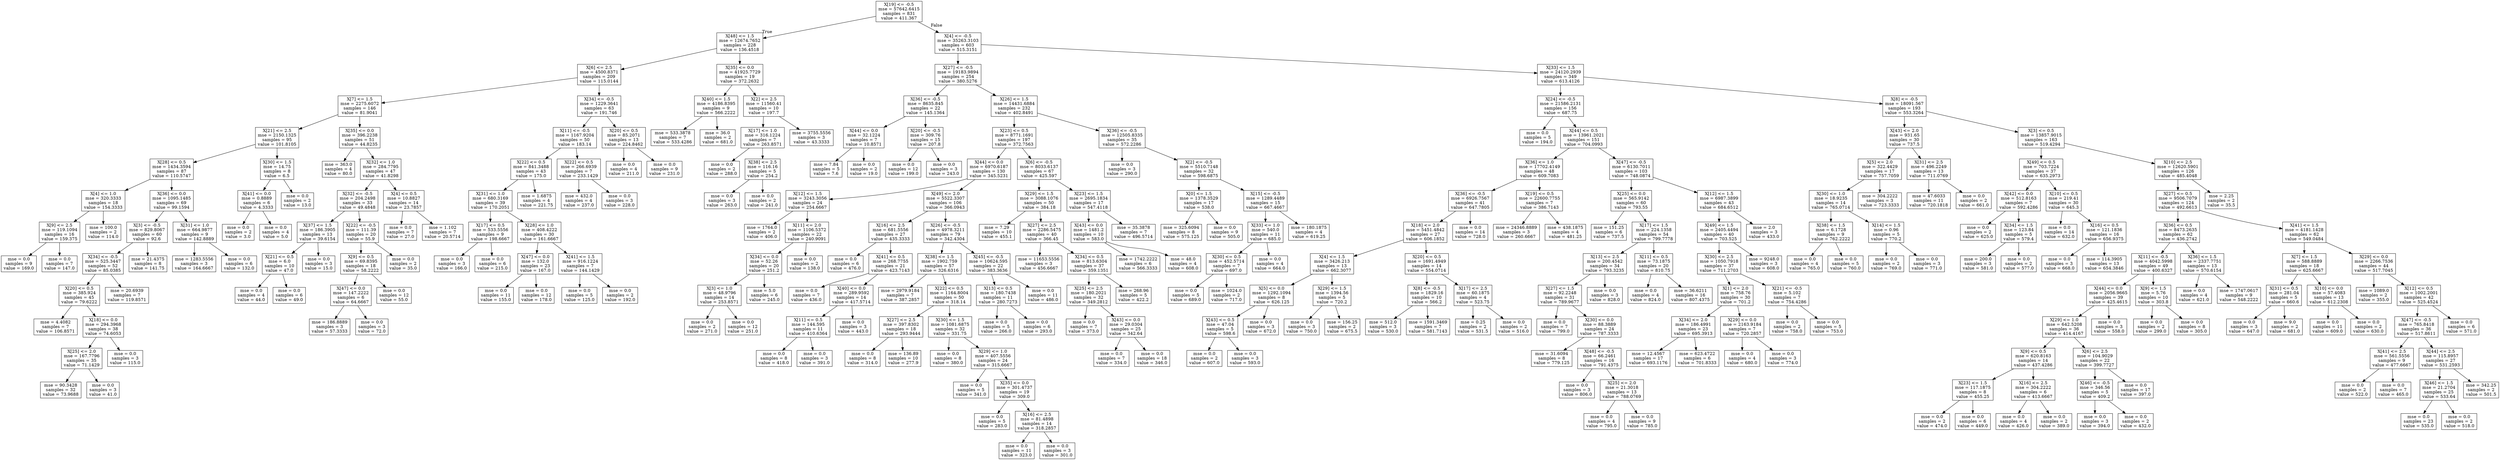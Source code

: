 digraph Tree {
node [shape=box] ;
0 [label="X[19] <= -0.5\nmse = 57642.6415\nsamples = 831\nvalue = 411.367"] ;
1 [label="X[48] <= 1.5\nmse = 12674.7652\nsamples = 228\nvalue = 136.4518"] ;
0 -> 1 [labeldistance=2.5, labelangle=45, headlabel="True"] ;
2 [label="X[6] <= 2.5\nmse = 4500.8371\nsamples = 209\nvalue = 115.0144"] ;
1 -> 2 ;
3 [label="X[7] <= 1.5\nmse = 2275.6072\nsamples = 146\nvalue = 81.9041"] ;
2 -> 3 ;
4 [label="X[21] <= 2.5\nmse = 2150.1325\nsamples = 95\nvalue = 101.8105"] ;
3 -> 4 ;
5 [label="X[28] <= 0.5\nmse = 1434.3594\nsamples = 87\nvalue = 110.5747"] ;
4 -> 5 ;
6 [label="X[4] <= 1.0\nmse = 320.3333\nsamples = 18\nvalue = 154.3333"] ;
5 -> 6 ;
7 [label="X[9] <= 2.5\nmse = 119.1094\nsamples = 16\nvalue = 159.375"] ;
6 -> 7 ;
8 [label="mse = 0.0\nsamples = 9\nvalue = 169.0"] ;
7 -> 8 ;
9 [label="mse = 0.0\nsamples = 7\nvalue = 147.0"] ;
7 -> 9 ;
10 [label="mse = 100.0\nsamples = 2\nvalue = 114.0"] ;
6 -> 10 ;
11 [label="X[36] <= 0.0\nmse = 1095.1485\nsamples = 69\nvalue = 99.1594"] ;
5 -> 11 ;
12 [label="X[3] <= -0.5\nmse = 829.8067\nsamples = 60\nvalue = 92.6"] ;
11 -> 12 ;
13 [label="X[34] <= -0.5\nmse = 525.3447\nsamples = 52\nvalue = 85.0385"] ;
12 -> 13 ;
14 [label="X[20] <= 0.5\nmse = 385.924\nsamples = 45\nvalue = 79.6222"] ;
13 -> 14 ;
15 [label="mse = 4.4082\nsamples = 7\nvalue = 106.8571"] ;
14 -> 15 ;
16 [label="X[18] <= 0.0\nmse = 294.3968\nsamples = 38\nvalue = 74.6053"] ;
14 -> 16 ;
17 [label="X[25] <= 2.0\nmse = 167.7796\nsamples = 35\nvalue = 71.1429"] ;
16 -> 17 ;
18 [label="mse = 90.3428\nsamples = 32\nvalue = 73.9688"] ;
17 -> 18 ;
19 [label="mse = 0.0\nsamples = 3\nvalue = 41.0"] ;
17 -> 19 ;
20 [label="mse = 0.0\nsamples = 3\nvalue = 115.0"] ;
16 -> 20 ;
21 [label="mse = 20.6939\nsamples = 7\nvalue = 119.8571"] ;
13 -> 21 ;
22 [label="mse = 21.4375\nsamples = 8\nvalue = 141.75"] ;
12 -> 22 ;
23 [label="X[31] <= 1.0\nmse = 664.9877\nsamples = 9\nvalue = 142.8889"] ;
11 -> 23 ;
24 [label="mse = 1283.5556\nsamples = 3\nvalue = 164.6667"] ;
23 -> 24 ;
25 [label="mse = 0.0\nsamples = 6\nvalue = 132.0"] ;
23 -> 25 ;
26 [label="X[30] <= 1.5\nmse = 14.75\nsamples = 8\nvalue = 6.5"] ;
4 -> 26 ;
27 [label="X[41] <= 0.0\nmse = 0.8889\nsamples = 6\nvalue = 4.3333"] ;
26 -> 27 ;
28 [label="mse = 0.0\nsamples = 2\nvalue = 3.0"] ;
27 -> 28 ;
29 [label="mse = 0.0\nsamples = 4\nvalue = 5.0"] ;
27 -> 29 ;
30 [label="mse = 0.0\nsamples = 2\nvalue = 13.0"] ;
26 -> 30 ;
31 [label="X[35] <= 0.0\nmse = 396.2238\nsamples = 51\nvalue = 44.8235"] ;
3 -> 31 ;
32 [label="mse = 363.0\nsamples = 4\nvalue = 80.0"] ;
31 -> 32 ;
33 [label="X[32] <= 1.0\nmse = 284.7795\nsamples = 47\nvalue = 41.8298"] ;
31 -> 33 ;
34 [label="X[32] <= -0.5\nmse = 204.2498\nsamples = 33\nvalue = 49.4848"] ;
33 -> 34 ;
35 [label="X[37] <= 1.5\nmse = 186.3905\nsamples = 13\nvalue = 39.6154"] ;
34 -> 35 ;
36 [label="X[21] <= 0.5\nmse = 6.0\nsamples = 10\nvalue = 47.0"] ;
35 -> 36 ;
37 [label="mse = 0.0\nsamples = 4\nvalue = 44.0"] ;
36 -> 37 ;
38 [label="mse = 0.0\nsamples = 6\nvalue = 49.0"] ;
36 -> 38 ;
39 [label="mse = 0.0\nsamples = 3\nvalue = 15.0"] ;
35 -> 39 ;
40 [label="X[22] <= -0.5\nmse = 111.39\nsamples = 20\nvalue = 55.9"] ;
34 -> 40 ;
41 [label="X[9] <= 0.5\nmse = 69.8395\nsamples = 18\nvalue = 58.2222"] ;
40 -> 41 ;
42 [label="X[47] <= 0.0\nmse = 147.2222\nsamples = 6\nvalue = 64.6667"] ;
41 -> 42 ;
43 [label="mse = 186.8889\nsamples = 3\nvalue = 57.3333"] ;
42 -> 43 ;
44 [label="mse = 0.0\nsamples = 3\nvalue = 72.0"] ;
42 -> 44 ;
45 [label="mse = 0.0\nsamples = 12\nvalue = 55.0"] ;
41 -> 45 ;
46 [label="mse = 0.0\nsamples = 2\nvalue = 35.0"] ;
40 -> 46 ;
47 [label="X[4] <= 0.5\nmse = 10.8827\nsamples = 14\nvalue = 23.7857"] ;
33 -> 47 ;
48 [label="mse = 0.0\nsamples = 7\nvalue = 27.0"] ;
47 -> 48 ;
49 [label="mse = 1.102\nsamples = 7\nvalue = 20.5714"] ;
47 -> 49 ;
50 [label="X[34] <= -0.5\nmse = 1229.3641\nsamples = 63\nvalue = 191.746"] ;
2 -> 50 ;
51 [label="X[11] <= -0.5\nmse = 1167.9204\nsamples = 50\nvalue = 183.14"] ;
50 -> 51 ;
52 [label="X[22] <= 0.5\nmse = 841.3488\nsamples = 43\nvalue = 175.0"] ;
51 -> 52 ;
53 [label="X[31] <= 1.0\nmse = 680.3169\nsamples = 39\nvalue = 170.2051"] ;
52 -> 53 ;
54 [label="X[17] <= 0.5\nmse = 533.5556\nsamples = 9\nvalue = 198.6667"] ;
53 -> 54 ;
55 [label="mse = 0.0\nsamples = 3\nvalue = 166.0"] ;
54 -> 55 ;
56 [label="mse = 0.0\nsamples = 6\nvalue = 215.0"] ;
54 -> 56 ;
57 [label="X[28] <= 1.0\nmse = 408.4222\nsamples = 30\nvalue = 161.6667"] ;
53 -> 57 ;
58 [label="X[47] <= 0.0\nmse = 132.0\nsamples = 23\nvalue = 167.0"] ;
57 -> 58 ;
59 [label="mse = 0.0\nsamples = 11\nvalue = 155.0"] ;
58 -> 59 ;
60 [label="mse = 0.0\nsamples = 12\nvalue = 178.0"] ;
58 -> 60 ;
61 [label="X[41] <= 1.5\nmse = 916.1224\nsamples = 7\nvalue = 144.1429"] ;
57 -> 61 ;
62 [label="mse = 0.0\nsamples = 5\nvalue = 125.0"] ;
61 -> 62 ;
63 [label="mse = 0.0\nsamples = 2\nvalue = 192.0"] ;
61 -> 63 ;
64 [label="mse = 1.6875\nsamples = 4\nvalue = 221.75"] ;
52 -> 64 ;
65 [label="X[22] <= 0.5\nmse = 266.6939\nsamples = 7\nvalue = 233.1429"] ;
51 -> 65 ;
66 [label="mse = 432.0\nsamples = 4\nvalue = 237.0"] ;
65 -> 66 ;
67 [label="mse = 0.0\nsamples = 3\nvalue = 228.0"] ;
65 -> 67 ;
68 [label="X[20] <= 0.5\nmse = 85.2071\nsamples = 13\nvalue = 224.8462"] ;
50 -> 68 ;
69 [label="mse = 0.0\nsamples = 4\nvalue = 211.0"] ;
68 -> 69 ;
70 [label="mse = 0.0\nsamples = 9\nvalue = 231.0"] ;
68 -> 70 ;
71 [label="X[35] <= 0.0\nmse = 41925.7729\nsamples = 19\nvalue = 372.2632"] ;
1 -> 71 ;
72 [label="X[40] <= 1.5\nmse = 4186.8395\nsamples = 9\nvalue = 566.2222"] ;
71 -> 72 ;
73 [label="mse = 533.3878\nsamples = 7\nvalue = 533.4286"] ;
72 -> 73 ;
74 [label="mse = 36.0\nsamples = 2\nvalue = 681.0"] ;
72 -> 74 ;
75 [label="X[2] <= 2.5\nmse = 11560.41\nsamples = 10\nvalue = 197.7"] ;
71 -> 75 ;
76 [label="X[17] <= 1.0\nmse = 316.1224\nsamples = 7\nvalue = 263.8571"] ;
75 -> 76 ;
77 [label="mse = 0.0\nsamples = 2\nvalue = 288.0"] ;
76 -> 77 ;
78 [label="X[38] <= 2.5\nmse = 116.16\nsamples = 5\nvalue = 254.2"] ;
76 -> 78 ;
79 [label="mse = 0.0\nsamples = 3\nvalue = 263.0"] ;
78 -> 79 ;
80 [label="mse = 0.0\nsamples = 2\nvalue = 241.0"] ;
78 -> 80 ;
81 [label="mse = 3755.5556\nsamples = 3\nvalue = 43.3333"] ;
75 -> 81 ;
82 [label="X[4] <= -0.5\nmse = 35263.3103\nsamples = 603\nvalue = 515.3151"] ;
0 -> 82 [labeldistance=2.5, labelangle=-45, headlabel="False"] ;
83 [label="X[27] <= -0.5\nmse = 19183.9894\nsamples = 254\nvalue = 380.5276"] ;
82 -> 83 ;
84 [label="X[36] <= -0.5\nmse = 8635.845\nsamples = 22\nvalue = 145.1364"] ;
83 -> 84 ;
85 [label="X[44] <= 0.0\nmse = 32.1224\nsamples = 7\nvalue = 10.8571"] ;
84 -> 85 ;
86 [label="mse = 7.84\nsamples = 5\nvalue = 7.6"] ;
85 -> 86 ;
87 [label="mse = 0.0\nsamples = 2\nvalue = 19.0"] ;
85 -> 87 ;
88 [label="X[20] <= -0.5\nmse = 309.76\nsamples = 15\nvalue = 207.8"] ;
84 -> 88 ;
89 [label="mse = 0.0\nsamples = 12\nvalue = 199.0"] ;
88 -> 89 ;
90 [label="mse = 0.0\nsamples = 3\nvalue = 243.0"] ;
88 -> 90 ;
91 [label="X[26] <= 1.5\nmse = 14431.6884\nsamples = 232\nvalue = 402.8491"] ;
83 -> 91 ;
92 [label="X[23] <= 0.5\nmse = 8771.1691\nsamples = 197\nvalue = 372.7563"] ;
91 -> 92 ;
93 [label="X[44] <= 0.0\nmse = 6970.6187\nsamples = 130\nvalue = 345.5231"] ;
92 -> 93 ;
94 [label="X[12] <= 1.5\nmse = 3243.3056\nsamples = 24\nvalue = 254.6667"] ;
93 -> 94 ;
95 [label="mse = 1764.0\nsamples = 2\nvalue = 406.0"] ;
94 -> 95 ;
96 [label="X[11] <= 2.0\nmse = 1106.5372\nsamples = 22\nvalue = 240.9091"] ;
94 -> 96 ;
97 [label="X[34] <= 0.0\nmse = 52.26\nsamples = 20\nvalue = 251.2"] ;
96 -> 97 ;
98 [label="X[3] <= 1.0\nmse = 48.9796\nsamples = 14\nvalue = 253.8571"] ;
97 -> 98 ;
99 [label="mse = 0.0\nsamples = 2\nvalue = 271.0"] ;
98 -> 99 ;
100 [label="mse = 0.0\nsamples = 12\nvalue = 251.0"] ;
98 -> 100 ;
101 [label="mse = 5.0\nsamples = 6\nvalue = 245.0"] ;
97 -> 101 ;
102 [label="mse = 0.0\nsamples = 2\nvalue = 138.0"] ;
96 -> 102 ;
103 [label="X[49] <= 2.0\nmse = 5522.3307\nsamples = 106\nvalue = 366.0943"] ;
93 -> 103 ;
104 [label="X[16] <= 2.5\nmse = 681.5556\nsamples = 27\nvalue = 435.3333"] ;
103 -> 104 ;
105 [label="mse = 0.0\nsamples = 6\nvalue = 476.0"] ;
104 -> 105 ;
106 [label="X[41] <= 0.5\nmse = 268.7755\nsamples = 21\nvalue = 423.7143"] ;
104 -> 106 ;
107 [label="mse = 0.0\nsamples = 7\nvalue = 436.0"] ;
106 -> 107 ;
108 [label="X[40] <= 0.0\nmse = 289.9592\nsamples = 14\nvalue = 417.5714"] ;
106 -> 108 ;
109 [label="X[11] <= 0.5\nmse = 144.595\nsamples = 11\nvalue = 410.6364"] ;
108 -> 109 ;
110 [label="mse = 0.0\nsamples = 8\nvalue = 418.0"] ;
109 -> 110 ;
111 [label="mse = 0.0\nsamples = 3\nvalue = 391.0"] ;
109 -> 111 ;
112 [label="mse = 0.0\nsamples = 3\nvalue = 443.0"] ;
108 -> 112 ;
113 [label="X[26] <= -0.5\nmse = 4978.3211\nsamples = 79\nvalue = 342.4304"] ;
103 -> 113 ;
114 [label="X[38] <= 1.5\nmse = 1902.759\nsamples = 57\nvalue = 326.6316"] ;
113 -> 114 ;
115 [label="mse = 2979.9184\nsamples = 7\nvalue = 387.2857"] ;
114 -> 115 ;
116 [label="X[22] <= 0.5\nmse = 1164.8004\nsamples = 50\nvalue = 318.14"] ;
114 -> 116 ;
117 [label="X[27] <= 2.5\nmse = 397.8302\nsamples = 18\nvalue = 293.9444"] ;
116 -> 117 ;
118 [label="mse = 0.0\nsamples = 8\nvalue = 314.0"] ;
117 -> 118 ;
119 [label="mse = 136.89\nsamples = 10\nvalue = 277.9"] ;
117 -> 119 ;
120 [label="X[30] <= 1.5\nmse = 1081.6875\nsamples = 32\nvalue = 331.75"] ;
116 -> 120 ;
121 [label="mse = 0.0\nsamples = 8\nvalue = 380.0"] ;
120 -> 121 ;
122 [label="X[29] <= 1.0\nmse = 407.5556\nsamples = 24\nvalue = 315.6667"] ;
120 -> 122 ;
123 [label="mse = 0.0\nsamples = 5\nvalue = 341.0"] ;
122 -> 123 ;
124 [label="X[35] <= 0.0\nmse = 301.4737\nsamples = 19\nvalue = 309.0"] ;
122 -> 124 ;
125 [label="mse = 0.0\nsamples = 5\nvalue = 283.0"] ;
124 -> 125 ;
126 [label="X[16] <= 2.5\nmse = 81.4898\nsamples = 14\nvalue = 318.2857"] ;
124 -> 126 ;
127 [label="mse = 0.0\nsamples = 11\nvalue = 323.0"] ;
126 -> 127 ;
128 [label="mse = 0.0\nsamples = 3\nvalue = 301.0"] ;
126 -> 128 ;
129 [label="X[45] <= -0.5\nmse = 10624.595\nsamples = 22\nvalue = 383.3636"] ;
113 -> 129 ;
130 [label="X[13] <= 0.5\nmse = 180.7438\nsamples = 11\nvalue = 280.7273"] ;
129 -> 130 ;
131 [label="mse = 0.0\nsamples = 5\nvalue = 266.0"] ;
130 -> 131 ;
132 [label="mse = 0.0\nsamples = 6\nvalue = 293.0"] ;
130 -> 132 ;
133 [label="mse = 0.0\nsamples = 11\nvalue = 486.0"] ;
129 -> 133 ;
134 [label="X[6] <= -0.5\nmse = 8033.6137\nsamples = 67\nvalue = 425.597"] ;
92 -> 134 ;
135 [label="X[29] <= 1.5\nmse = 3088.1076\nsamples = 50\nvalue = 384.18"] ;
134 -> 135 ;
136 [label="mse = 7.29\nsamples = 10\nvalue = 455.1"] ;
135 -> 136 ;
137 [label="X[27] <= 2.5\nmse = 2286.5475\nsamples = 40\nvalue = 366.45"] ;
135 -> 137 ;
138 [label="mse = 11653.5556\nsamples = 3\nvalue = 456.6667"] ;
137 -> 138 ;
139 [label="X[34] <= 0.5\nmse = 813.6304\nsamples = 37\nvalue = 359.1351"] ;
137 -> 139 ;
140 [label="X[25] <= 2.5\nmse = 180.2021\nsamples = 32\nvalue = 349.2812"] ;
139 -> 140 ;
141 [label="mse = 0.0\nsamples = 7\nvalue = 373.0"] ;
140 -> 141 ;
142 [label="X[43] <= 0.0\nmse = 29.0304\nsamples = 25\nvalue = 342.64"] ;
140 -> 142 ;
143 [label="mse = 0.0\nsamples = 7\nvalue = 334.0"] ;
142 -> 143 ;
144 [label="mse = 0.0\nsamples = 18\nvalue = 346.0"] ;
142 -> 144 ;
145 [label="mse = 268.96\nsamples = 5\nvalue = 422.2"] ;
139 -> 145 ;
146 [label="X[23] <= 1.5\nmse = 2695.1834\nsamples = 17\nvalue = 547.4118"] ;
134 -> 146 ;
147 [label="X[43] <= 0.0\nmse = 1481.2\nsamples = 10\nvalue = 583.0"] ;
146 -> 147 ;
148 [label="mse = 1742.2222\nsamples = 6\nvalue = 566.3333"] ;
147 -> 148 ;
149 [label="mse = 48.0\nsamples = 4\nvalue = 608.0"] ;
147 -> 149 ;
150 [label="mse = 35.3878\nsamples = 7\nvalue = 496.5714"] ;
146 -> 150 ;
151 [label="X[36] <= -0.5\nmse = 12505.8335\nsamples = 35\nvalue = 572.2286"] ;
91 -> 151 ;
152 [label="mse = 0.0\nsamples = 3\nvalue = 290.0"] ;
151 -> 152 ;
153 [label="X[2] <= -0.5\nmse = 5510.7148\nsamples = 32\nvalue = 598.6875"] ;
151 -> 153 ;
154 [label="X[0] <= 1.5\nmse = 1378.3529\nsamples = 17\nvalue = 538.0"] ;
153 -> 154 ;
155 [label="mse = 325.6094\nsamples = 8\nvalue = 575.125"] ;
154 -> 155 ;
156 [label="mse = 0.0\nsamples = 9\nvalue = 505.0"] ;
154 -> 156 ;
157 [label="X[15] <= -0.5\nmse = 1289.4489\nsamples = 15\nvalue = 667.4667"] ;
153 -> 157 ;
158 [label="X[33] <= 1.0\nmse = 540.0\nsamples = 11\nvalue = 685.0"] ;
157 -> 158 ;
159 [label="X[30] <= 0.5\nmse = 452.5714\nsamples = 7\nvalue = 697.0"] ;
158 -> 159 ;
160 [label="mse = 0.0\nsamples = 5\nvalue = 689.0"] ;
159 -> 160 ;
161 [label="mse = 1024.0\nsamples = 2\nvalue = 717.0"] ;
159 -> 161 ;
162 [label="mse = 0.0\nsamples = 4\nvalue = 664.0"] ;
158 -> 162 ;
163 [label="mse = 180.1875\nsamples = 4\nvalue = 619.25"] ;
157 -> 163 ;
164 [label="X[33] <= 1.5\nmse = 24120.2939\nsamples = 349\nvalue = 613.4126"] ;
82 -> 164 ;
165 [label="X[24] <= -0.5\nmse = 21586.2131\nsamples = 156\nvalue = 687.75"] ;
164 -> 165 ;
166 [label="mse = 0.0\nsamples = 5\nvalue = 194.0"] ;
165 -> 166 ;
167 [label="X[44] <= 0.5\nmse = 13961.2021\nsamples = 151\nvalue = 704.0993"] ;
165 -> 167 ;
168 [label="X[36] <= 1.0\nmse = 17702.4149\nsamples = 48\nvalue = 609.7083"] ;
167 -> 168 ;
169 [label="X[36] <= -0.5\nmse = 6926.7567\nsamples = 41\nvalue = 647.7805"] ;
168 -> 169 ;
170 [label="X[18] <= 2.0\nmse = 5451.4842\nsamples = 27\nvalue = 606.1852"] ;
169 -> 170 ;
171 [label="X[4] <= 1.5\nmse = 3426.213\nsamples = 13\nvalue = 662.3077"] ;
170 -> 171 ;
172 [label="X[5] <= 0.0\nmse = 1292.1094\nsamples = 8\nvalue = 626.125"] ;
171 -> 172 ;
173 [label="X[43] <= 0.5\nmse = 47.04\nsamples = 5\nvalue = 598.6"] ;
172 -> 173 ;
174 [label="mse = 0.0\nsamples = 2\nvalue = 607.0"] ;
173 -> 174 ;
175 [label="mse = 0.0\nsamples = 3\nvalue = 593.0"] ;
173 -> 175 ;
176 [label="mse = 0.0\nsamples = 3\nvalue = 672.0"] ;
172 -> 176 ;
177 [label="X[29] <= 1.5\nmse = 1394.56\nsamples = 5\nvalue = 720.2"] ;
171 -> 177 ;
178 [label="mse = 0.0\nsamples = 3\nvalue = 750.0"] ;
177 -> 178 ;
179 [label="mse = 156.25\nsamples = 2\nvalue = 675.5"] ;
177 -> 179 ;
180 [label="X[20] <= 0.5\nmse = 1691.4949\nsamples = 14\nvalue = 554.0714"] ;
170 -> 180 ;
181 [label="X[8] <= -0.5\nmse = 1829.16\nsamples = 10\nvalue = 566.2"] ;
180 -> 181 ;
182 [label="mse = 512.0\nsamples = 3\nvalue = 530.0"] ;
181 -> 182 ;
183 [label="mse = 1591.3469\nsamples = 7\nvalue = 581.7143"] ;
181 -> 183 ;
184 [label="X[17] <= 2.5\nmse = 60.1875\nsamples = 4\nvalue = 523.75"] ;
180 -> 184 ;
185 [label="mse = 0.25\nsamples = 2\nvalue = 531.5"] ;
184 -> 185 ;
186 [label="mse = 0.0\nsamples = 2\nvalue = 516.0"] ;
184 -> 186 ;
187 [label="mse = 0.0\nsamples = 14\nvalue = 728.0"] ;
169 -> 187 ;
188 [label="X[19] <= 0.5\nmse = 22600.7755\nsamples = 7\nvalue = 386.7143"] ;
168 -> 188 ;
189 [label="mse = 24346.8889\nsamples = 3\nvalue = 260.6667"] ;
188 -> 189 ;
190 [label="mse = 438.1875\nsamples = 4\nvalue = 481.25"] ;
188 -> 190 ;
191 [label="X[47] <= -0.5\nmse = 6130.7011\nsamples = 103\nvalue = 748.0874"] ;
167 -> 191 ;
192 [label="X[25] <= 0.0\nmse = 565.9142\nsamples = 60\nvalue = 793.55"] ;
191 -> 192 ;
193 [label="mse = 151.25\nsamples = 6\nvalue = 737.5"] ;
192 -> 193 ;
194 [label="X[17] <= 1.5\nmse = 224.1358\nsamples = 54\nvalue = 799.7778"] ;
192 -> 194 ;
195 [label="X[13] <= 2.5\nmse = 200.4542\nsamples = 34\nvalue = 793.3235"] ;
194 -> 195 ;
196 [label="X[27] <= 1.5\nmse = 92.2248\nsamples = 31\nvalue = 789.9677"] ;
195 -> 196 ;
197 [label="mse = 0.0\nsamples = 7\nvalue = 799.0"] ;
196 -> 197 ;
198 [label="X[30] <= 0.0\nmse = 88.3889\nsamples = 24\nvalue = 787.3333"] ;
196 -> 198 ;
199 [label="mse = 31.6094\nsamples = 8\nvalue = 779.125"] ;
198 -> 199 ;
200 [label="X[48] <= -0.5\nmse = 66.2461\nsamples = 16\nvalue = 791.4375"] ;
198 -> 200 ;
201 [label="mse = 0.0\nsamples = 3\nvalue = 806.0"] ;
200 -> 201 ;
202 [label="X[25] <= 2.0\nmse = 21.3018\nsamples = 13\nvalue = 788.0769"] ;
200 -> 202 ;
203 [label="mse = 0.0\nsamples = 4\nvalue = 795.0"] ;
202 -> 203 ;
204 [label="mse = 0.0\nsamples = 9\nvalue = 785.0"] ;
202 -> 204 ;
205 [label="mse = 0.0\nsamples = 3\nvalue = 828.0"] ;
195 -> 205 ;
206 [label="X[11] <= 0.5\nmse = 73.1875\nsamples = 20\nvalue = 810.75"] ;
194 -> 206 ;
207 [label="mse = 0.0\nsamples = 4\nvalue = 824.0"] ;
206 -> 207 ;
208 [label="mse = 36.6211\nsamples = 16\nvalue = 807.4375"] ;
206 -> 208 ;
209 [label="X[12] <= 1.5\nmse = 6987.3899\nsamples = 43\nvalue = 684.6512"] ;
191 -> 209 ;
210 [label="X[49] <= 1.5\nmse = 2405.4494\nsamples = 40\nvalue = 703.525"] ;
209 -> 210 ;
211 [label="X[30] <= 2.5\nmse = 1050.7918\nsamples = 37\nvalue = 711.2703"] ;
210 -> 211 ;
212 [label="X[1] <= 2.0\nmse = 758.76\nsamples = 30\nvalue = 701.2"] ;
211 -> 212 ;
213 [label="X[34] <= 2.0\nmse = 186.4991\nsamples = 23\nvalue = 695.3913"] ;
212 -> 213 ;
214 [label="mse = 12.4567\nsamples = 17\nvalue = 693.1176"] ;
213 -> 214 ;
215 [label="mse = 623.4722\nsamples = 6\nvalue = 701.8333"] ;
213 -> 215 ;
216 [label="X[29] <= 0.0\nmse = 2163.9184\nsamples = 7\nvalue = 720.2857"] ;
212 -> 216 ;
217 [label="mse = 0.0\nsamples = 4\nvalue = 680.0"] ;
216 -> 217 ;
218 [label="mse = 0.0\nsamples = 3\nvalue = 774.0"] ;
216 -> 218 ;
219 [label="X[21] <= -0.5\nmse = 5.102\nsamples = 7\nvalue = 754.4286"] ;
211 -> 219 ;
220 [label="mse = 0.0\nsamples = 2\nvalue = 758.0"] ;
219 -> 220 ;
221 [label="mse = 0.0\nsamples = 5\nvalue = 753.0"] ;
219 -> 221 ;
222 [label="mse = 9248.0\nsamples = 3\nvalue = 608.0"] ;
210 -> 222 ;
223 [label="mse = 2.0\nsamples = 3\nvalue = 433.0"] ;
209 -> 223 ;
224 [label="X[8] <= -0.5\nmse = 18091.567\nsamples = 193\nvalue = 553.3264"] ;
164 -> 224 ;
225 [label="X[43] <= 2.0\nmse = 931.65\nsamples = 30\nvalue = 737.5"] ;
224 -> 225 ;
226 [label="X[5] <= 2.0\nmse = 322.4429\nsamples = 17\nvalue = 757.7059"] ;
225 -> 226 ;
227 [label="X[30] <= 1.0\nmse = 18.9235\nsamples = 14\nvalue = 765.0714"] ;
226 -> 227 ;
228 [label="X[38] <= 1.5\nmse = 6.1728\nsamples = 9\nvalue = 762.2222"] ;
227 -> 228 ;
229 [label="mse = 0.0\nsamples = 4\nvalue = 765.0"] ;
228 -> 229 ;
230 [label="mse = 0.0\nsamples = 5\nvalue = 760.0"] ;
228 -> 230 ;
231 [label="X[14] <= 1.5\nmse = 0.96\nsamples = 5\nvalue = 770.2"] ;
227 -> 231 ;
232 [label="mse = 0.0\nsamples = 2\nvalue = 769.0"] ;
231 -> 232 ;
233 [label="mse = 0.0\nsamples = 3\nvalue = 771.0"] ;
231 -> 233 ;
234 [label="mse = 304.2222\nsamples = 3\nvalue = 723.3333"] ;
226 -> 234 ;
235 [label="X[31] <= 2.5\nmse = 496.2249\nsamples = 13\nvalue = 711.0769"] ;
225 -> 235 ;
236 [label="mse = 47.6033\nsamples = 11\nvalue = 720.1818"] ;
235 -> 236 ;
237 [label="mse = 0.0\nsamples = 2\nvalue = 661.0"] ;
235 -> 237 ;
238 [label="X[3] <= 0.5\nmse = 13857.9015\nsamples = 163\nvalue = 519.4294"] ;
224 -> 238 ;
239 [label="X[49] <= 0.5\nmse = 703.7224\nsamples = 37\nvalue = 635.2973"] ;
238 -> 239 ;
240 [label="X[42] <= 0.0\nmse = 512.8163\nsamples = 7\nvalue = 592.4286"] ;
239 -> 240 ;
241 [label="mse = 0.0\nsamples = 2\nvalue = 625.0"] ;
240 -> 241 ;
242 [label="X[34] <= 1.5\nmse = 123.84\nsamples = 5\nvalue = 579.4"] ;
240 -> 242 ;
243 [label="mse = 200.0\nsamples = 3\nvalue = 581.0"] ;
242 -> 243 ;
244 [label="mse = 0.0\nsamples = 2\nvalue = 577.0"] ;
242 -> 244 ;
245 [label="X[10] <= 0.5\nmse = 219.41\nsamples = 30\nvalue = 645.3"] ;
239 -> 245 ;
246 [label="mse = 0.0\nsamples = 14\nvalue = 632.0"] ;
245 -> 246 ;
247 [label="X[16] <= 0.5\nmse = 121.1836\nsamples = 16\nvalue = 656.9375"] ;
245 -> 247 ;
248 [label="mse = 0.0\nsamples = 3\nvalue = 668.0"] ;
247 -> 248 ;
249 [label="mse = 114.3905\nsamples = 13\nvalue = 654.3846"] ;
247 -> 249 ;
250 [label="X[10] <= 2.5\nmse = 12620.5901\nsamples = 126\nvalue = 485.4048"] ;
238 -> 250 ;
251 [label="X[27] <= 0.5\nmse = 9506.7079\nsamples = 124\nvalue = 492.6613"] ;
250 -> 251 ;
252 [label="X[36] <= 0.5\nmse = 8473.2635\nsamples = 62\nvalue = 436.2742"] ;
251 -> 252 ;
253 [label="X[11] <= -0.5\nmse = 4042.5998\nsamples = 49\nvalue = 400.6327"] ;
252 -> 253 ;
254 [label="X[44] <= 0.0\nmse = 2056.9665\nsamples = 39\nvalue = 425.4615"] ;
253 -> 254 ;
255 [label="X[29] <= 1.0\nmse = 642.5208\nsamples = 36\nvalue = 414.4167"] ;
254 -> 255 ;
256 [label="X[9] <= 0.5\nmse = 620.8163\nsamples = 14\nvalue = 437.4286"] ;
255 -> 256 ;
257 [label="X[23] <= 1.5\nmse = 117.1875\nsamples = 8\nvalue = 455.25"] ;
256 -> 257 ;
258 [label="mse = 0.0\nsamples = 2\nvalue = 474.0"] ;
257 -> 258 ;
259 [label="mse = 0.0\nsamples = 6\nvalue = 449.0"] ;
257 -> 259 ;
260 [label="X[16] <= 2.5\nmse = 304.2222\nsamples = 6\nvalue = 413.6667"] ;
256 -> 260 ;
261 [label="mse = 0.0\nsamples = 4\nvalue = 426.0"] ;
260 -> 261 ;
262 [label="mse = 0.0\nsamples = 2\nvalue = 389.0"] ;
260 -> 262 ;
263 [label="X[6] <= 2.5\nmse = 104.9029\nsamples = 22\nvalue = 399.7727"] ;
255 -> 263 ;
264 [label="X[46] <= -0.5\nmse = 346.56\nsamples = 5\nvalue = 409.2"] ;
263 -> 264 ;
265 [label="mse = 0.0\nsamples = 3\nvalue = 394.0"] ;
264 -> 265 ;
266 [label="mse = 0.0\nsamples = 2\nvalue = 432.0"] ;
264 -> 266 ;
267 [label="mse = 0.0\nsamples = 17\nvalue = 397.0"] ;
263 -> 267 ;
268 [label="mse = 0.0\nsamples = 3\nvalue = 558.0"] ;
254 -> 268 ;
269 [label="X[9] <= 1.5\nmse = 5.76\nsamples = 10\nvalue = 303.8"] ;
253 -> 269 ;
270 [label="mse = 0.0\nsamples = 2\nvalue = 299.0"] ;
269 -> 270 ;
271 [label="mse = 0.0\nsamples = 8\nvalue = 305.0"] ;
269 -> 271 ;
272 [label="X[36] <= 1.5\nmse = 2337.7751\nsamples = 13\nvalue = 570.6154"] ;
252 -> 272 ;
273 [label="mse = 0.0\nsamples = 4\nvalue = 621.0"] ;
272 -> 273 ;
274 [label="mse = 1747.0617\nsamples = 9\nvalue = 548.2222"] ;
272 -> 274 ;
275 [label="X[41] <= 1.5\nmse = 4181.1428\nsamples = 62\nvalue = 549.0484"] ;
251 -> 275 ;
276 [label="X[7] <= 1.5\nmse = 588.8889\nsamples = 18\nvalue = 625.6667"] ;
275 -> 276 ;
277 [label="X[31] <= 0.5\nmse = 281.04\nsamples = 5\nvalue = 660.6"] ;
276 -> 277 ;
278 [label="mse = 0.0\nsamples = 3\nvalue = 647.0"] ;
277 -> 278 ;
279 [label="mse = 9.0\nsamples = 2\nvalue = 681.0"] ;
277 -> 279 ;
280 [label="X[10] <= 0.0\nmse = 57.4083\nsamples = 13\nvalue = 612.2308"] ;
276 -> 280 ;
281 [label="mse = 0.0\nsamples = 11\nvalue = 609.0"] ;
280 -> 281 ;
282 [label="mse = 0.0\nsamples = 2\nvalue = 630.0"] ;
280 -> 282 ;
283 [label="X[29] <= 0.0\nmse = 2266.7536\nsamples = 44\nvalue = 517.7045"] ;
275 -> 283 ;
284 [label="mse = 1089.0\nsamples = 2\nvalue = 355.0"] ;
283 -> 284 ;
285 [label="X[12] <= 0.5\nmse = 1002.2001\nsamples = 42\nvalue = 525.4524"] ;
283 -> 285 ;
286 [label="X[47] <= -0.5\nmse = 765.8418\nsamples = 36\nvalue = 517.8611"] ;
285 -> 286 ;
287 [label="X[41] <= 2.5\nmse = 561.5556\nsamples = 9\nvalue = 477.6667"] ;
286 -> 287 ;
288 [label="mse = 0.0\nsamples = 2\nvalue = 522.0"] ;
287 -> 288 ;
289 [label="mse = 0.0\nsamples = 7\nvalue = 465.0"] ;
287 -> 289 ;
290 [label="X[44] <= 2.5\nmse = 115.8957\nsamples = 27\nvalue = 531.2593"] ;
286 -> 290 ;
291 [label="X[46] <= 1.5\nmse = 21.2704\nsamples = 25\nvalue = 533.64"] ;
290 -> 291 ;
292 [label="mse = 0.0\nsamples = 23\nvalue = 535.0"] ;
291 -> 292 ;
293 [label="mse = 0.0\nsamples = 2\nvalue = 518.0"] ;
291 -> 293 ;
294 [label="mse = 342.25\nsamples = 2\nvalue = 501.5"] ;
290 -> 294 ;
295 [label="mse = 0.0\nsamples = 6\nvalue = 571.0"] ;
285 -> 295 ;
296 [label="mse = 2.25\nsamples = 2\nvalue = 35.5"] ;
250 -> 296 ;
}